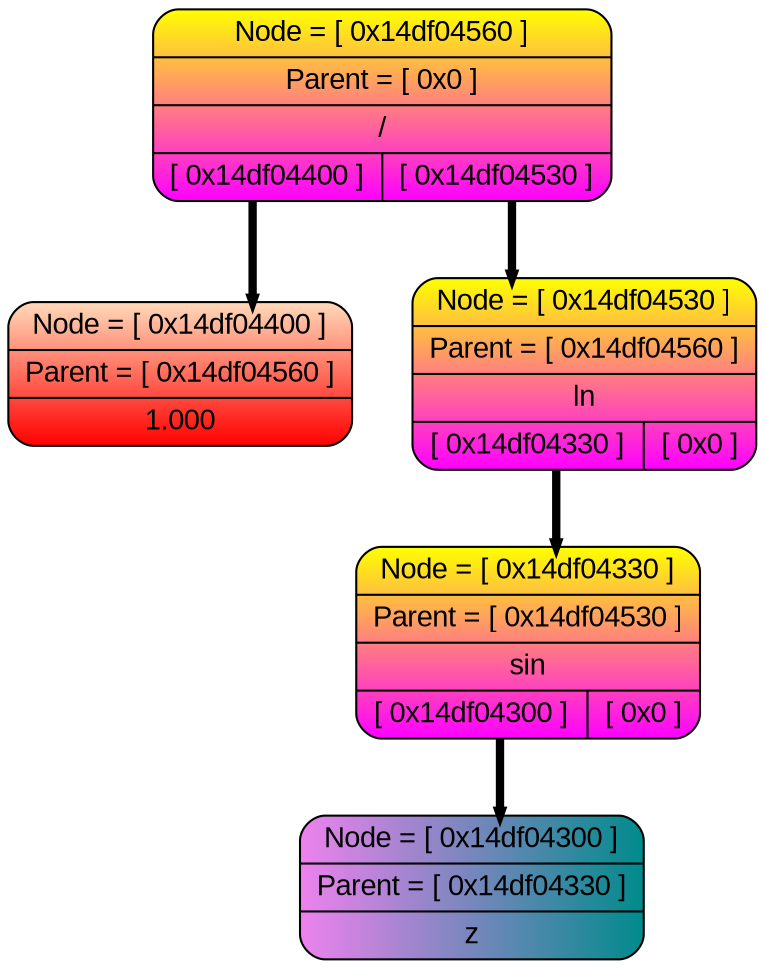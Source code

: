 digraph tree{
splines=ortho;
rankdir=HR;
nodesep=0.4;
node [shape=record, fontname="Arial"];
edge [style=bold, color="black", weight=10, penwidth=4, arrowsize=0.2];
P0x14df04560 [style = "filled, rounded", fillcolor="yellow:magenta" gradientangle=270,label=" {Node = [ 0x14df04560 ] | Parent = [ 0x0 ] | / | { <l> [ 0x14df04400 ] | <r> [ 0x14df04530 ]}}" ];
P0x14df04400 [style = "filled, rounded", fillcolor="peachpuff:red" gradientangle=270,label=" {Node = [ 0x14df04400 ] | Parent = [ 0x14df04560 ] | 1.000 }" ];
P0x14df04530 [style = "filled, rounded", fillcolor="yellow:magenta" gradientangle=270,label=" {Node = [ 0x14df04530 ] | Parent = [ 0x14df04560 ] | ln | { <l> [ 0x14df04330 ] | <r> [ 0x0 ]}}" ];
P0x14df04330 [style = "filled, rounded", fillcolor="yellow:magenta" gradientangle=270,label=" {Node = [ 0x14df04330 ] | Parent = [ 0x14df04530 ] | sin | { <l> [ 0x14df04300 ] | <r> [ 0x0 ]}}" ];
P0x14df04300 [style = "filled, rounded", fillcolor="violet:darkcyan"label=" {Node = [ 0x14df04300 ] | Parent = [ 0x14df04330 ] | z }" ];
P0x14df04330:<l> -> P0x14df04300
P0x14df04530:<l> -> P0x14df04330
P0x14df04560:<l> -> P0x14df04400
P0x14df04560:<r> -> P0x14df04530
}
